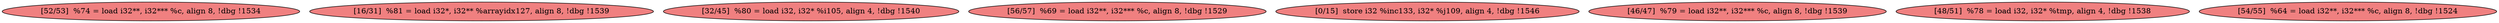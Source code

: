 
digraph G {


node2373 [fillcolor=lightcoral,label="[52/53]  %74 = load i32**, i32*** %c, align 8, !dbg !1534",shape=ellipse,style=filled ]
node2367 [fillcolor=lightcoral,label="[16/31]  %81 = load i32*, i32** %arrayidx127, align 8, !dbg !1539",shape=ellipse,style=filled ]
node2366 [fillcolor=lightcoral,label="[32/45]  %80 = load i32, i32* %i105, align 4, !dbg !1540",shape=ellipse,style=filled ]
node2372 [fillcolor=lightcoral,label="[56/57]  %69 = load i32**, i32*** %c, align 8, !dbg !1529",shape=ellipse,style=filled ]
node2368 [fillcolor=lightcoral,label="[0/15]  store i32 %inc133, i32* %j109, align 4, !dbg !1546",shape=ellipse,style=filled ]
node2369 [fillcolor=lightcoral,label="[46/47]  %79 = load i32**, i32*** %c, align 8, !dbg !1539",shape=ellipse,style=filled ]
node2370 [fillcolor=lightcoral,label="[48/51]  %78 = load i32, i32* %tmp, align 4, !dbg !1538",shape=ellipse,style=filled ]
node2371 [fillcolor=lightcoral,label="[54/55]  %64 = load i32**, i32*** %c, align 8, !dbg !1524",shape=ellipse,style=filled ]



}
